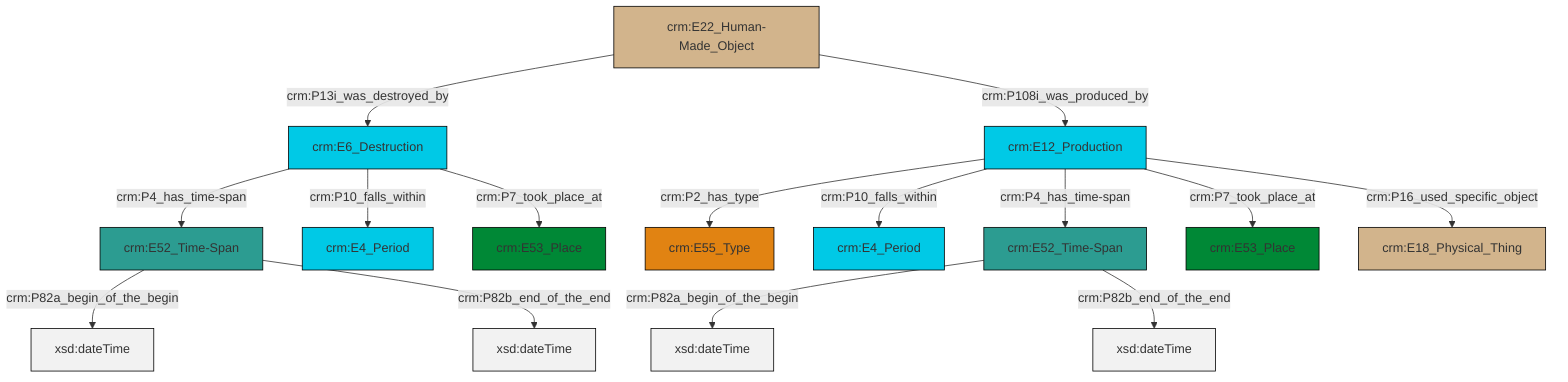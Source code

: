 graph TD
classDef Literal fill:#f2f2f2,stroke:#000000;
classDef CRM_Entity fill:#FFFFFF,stroke:#000000;
classDef Temporal_Entity fill:#00C9E6, stroke:#000000;
classDef Type fill:#E18312, stroke:#000000;
classDef Time-Span fill:#2C9C91, stroke:#000000;
classDef Appellation fill:#FFEB7F, stroke:#000000;
classDef Place fill:#008836, stroke:#000000;
classDef Persistent_Item fill:#B266B2, stroke:#000000;
classDef Conceptual_Object fill:#FFD700, stroke:#000000;
classDef Physical_Thing fill:#D2B48C, stroke:#000000;
classDef Actor fill:#f58aad, stroke:#000000;
classDef PC_Classes fill:#4ce600, stroke:#000000;
classDef Multi fill:#cccccc,stroke:#000000;

2["crm:E22_Human-Made_Object"]:::Physical_Thing -->|crm:P13i_was_destroyed_by| 3["crm:E6_Destruction"]:::Temporal_Entity
2["crm:E22_Human-Made_Object"]:::Physical_Thing -->|crm:P108i_was_produced_by| 8["crm:E12_Production"]:::Temporal_Entity
3["crm:E6_Destruction"]:::Temporal_Entity -->|crm:P4_has_time-span| 0["crm:E52_Time-Span"]:::Time-Span
3["crm:E6_Destruction"]:::Temporal_Entity -->|crm:P10_falls_within| 4["crm:E4_Period"]:::Temporal_Entity
8["crm:E12_Production"]:::Temporal_Entity -->|crm:P2_has_type| 12["crm:E55_Type"]:::Type
10["crm:E52_Time-Span"]:::Time-Span -->|crm:P82a_begin_of_the_begin| 16[xsd:dateTime]:::Literal
10["crm:E52_Time-Span"]:::Time-Span -->|crm:P82b_end_of_the_end| 17[xsd:dateTime]:::Literal
8["crm:E12_Production"]:::Temporal_Entity -->|crm:P10_falls_within| 18["crm:E4_Period"]:::Temporal_Entity
3["crm:E6_Destruction"]:::Temporal_Entity -->|crm:P7_took_place_at| 19["crm:E53_Place"]:::Place
0["crm:E52_Time-Span"]:::Time-Span -->|crm:P82a_begin_of_the_begin| 20[xsd:dateTime]:::Literal
8["crm:E12_Production"]:::Temporal_Entity -->|crm:P4_has_time-span| 10["crm:E52_Time-Span"]:::Time-Span
0["crm:E52_Time-Span"]:::Time-Span -->|crm:P82b_end_of_the_end| 22[xsd:dateTime]:::Literal
8["crm:E12_Production"]:::Temporal_Entity -->|crm:P7_took_place_at| 14["crm:E53_Place"]:::Place
8["crm:E12_Production"]:::Temporal_Entity -->|crm:P16_used_specific_object| 6["crm:E18_Physical_Thing"]:::Physical_Thing